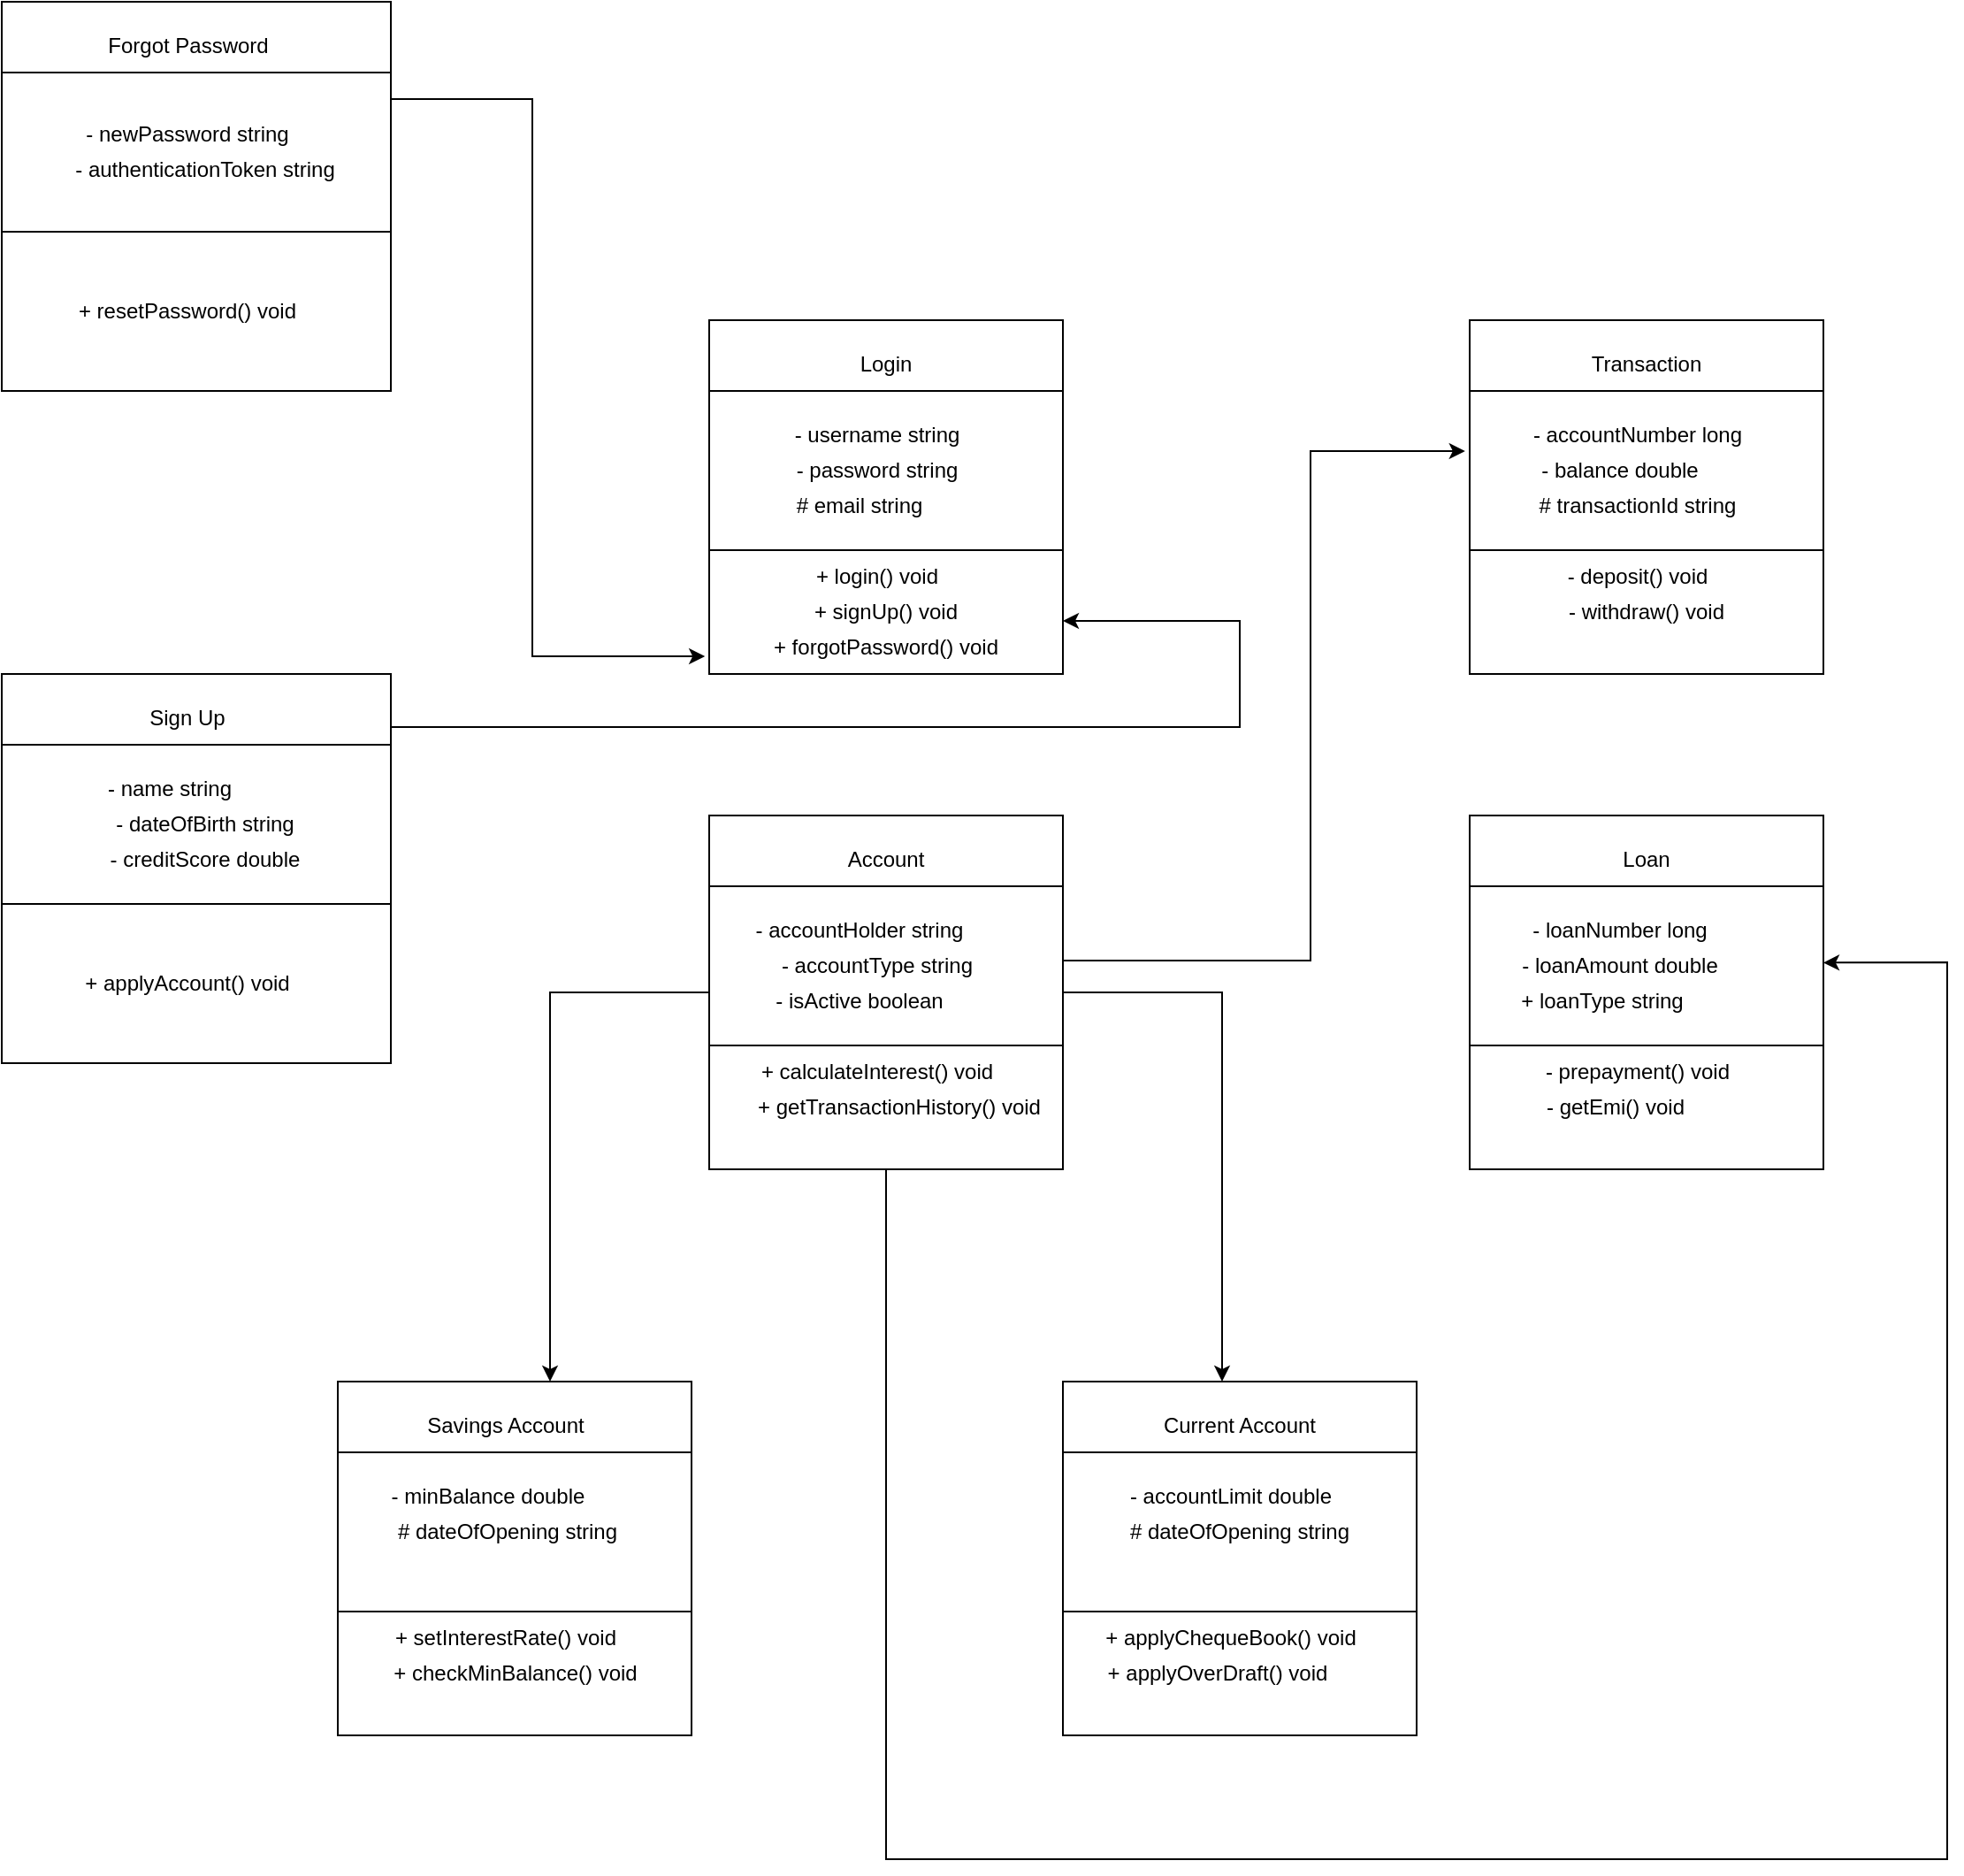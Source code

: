 <mxfile version="24.0.7" type="github">
  <diagram name="Page-1" id="hrOOy4sgIWOlT0UUeVAK">
    <mxGraphModel dx="2591" dy="2262" grid="1" gridSize="10" guides="1" tooltips="1" connect="1" arrows="1" fold="1" page="1" pageScale="1" pageWidth="827" pageHeight="1169" math="0" shadow="0">
      <root>
        <mxCell id="0" />
        <mxCell id="1" parent="0" />
        <mxCell id="6ZVfJgedg7jauPBtiu2V-1" value="" style="whiteSpace=wrap;html=1;aspect=fixed;" vertex="1" parent="1">
          <mxGeometry x="100" y="80" width="200" height="200" as="geometry" />
        </mxCell>
        <mxCell id="6ZVfJgedg7jauPBtiu2V-2" value="" style="endArrow=none;html=1;rounded=0;exitX=0;exitY=0.5;exitDx=0;exitDy=0;entryX=1;entryY=0.5;entryDx=0;entryDy=0;" edge="1" parent="1">
          <mxGeometry width="50" height="50" relative="1" as="geometry">
            <mxPoint x="100" y="210" as="sourcePoint" />
            <mxPoint x="300" y="210" as="targetPoint" />
          </mxGeometry>
        </mxCell>
        <mxCell id="6ZVfJgedg7jauPBtiu2V-4" value="" style="endArrow=none;html=1;rounded=0;exitX=0;exitY=0.5;exitDx=0;exitDy=0;entryX=1;entryY=0.5;entryDx=0;entryDy=0;" edge="1" parent="1">
          <mxGeometry width="50" height="50" relative="1" as="geometry">
            <mxPoint x="100" y="120" as="sourcePoint" />
            <mxPoint x="300" y="120" as="targetPoint" />
          </mxGeometry>
        </mxCell>
        <mxCell id="6ZVfJgedg7jauPBtiu2V-6" value="Login" style="text;html=1;align=center;verticalAlign=middle;whiteSpace=wrap;rounded=0;" vertex="1" parent="1">
          <mxGeometry x="170" y="90" width="60" height="30" as="geometry" />
        </mxCell>
        <mxCell id="6ZVfJgedg7jauPBtiu2V-7" value="- username string" style="text;html=1;align=center;verticalAlign=middle;whiteSpace=wrap;rounded=0;" vertex="1" parent="1">
          <mxGeometry x="120" y="130" width="150" height="30" as="geometry" />
        </mxCell>
        <mxCell id="6ZVfJgedg7jauPBtiu2V-10" value="- password string" style="text;html=1;align=center;verticalAlign=middle;whiteSpace=wrap;rounded=0;" vertex="1" parent="1">
          <mxGeometry x="120" y="150" width="150" height="30" as="geometry" />
        </mxCell>
        <mxCell id="6ZVfJgedg7jauPBtiu2V-11" value="# email string" style="text;html=1;align=center;verticalAlign=middle;whiteSpace=wrap;rounded=0;" vertex="1" parent="1">
          <mxGeometry x="110" y="170" width="150" height="30" as="geometry" />
        </mxCell>
        <mxCell id="6ZVfJgedg7jauPBtiu2V-12" value="+ login() void" style="text;html=1;align=center;verticalAlign=middle;whiteSpace=wrap;rounded=0;" vertex="1" parent="1">
          <mxGeometry x="120" y="210" width="150" height="30" as="geometry" />
        </mxCell>
        <mxCell id="6ZVfJgedg7jauPBtiu2V-13" value="+ signUp() void" style="text;html=1;align=center;verticalAlign=middle;whiteSpace=wrap;rounded=0;" vertex="1" parent="1">
          <mxGeometry x="125" y="230" width="150" height="30" as="geometry" />
        </mxCell>
        <mxCell id="6ZVfJgedg7jauPBtiu2V-34" value="+ forgotPassword() void" style="text;html=1;align=center;verticalAlign=middle;whiteSpace=wrap;rounded=0;" vertex="1" parent="1">
          <mxGeometry x="125" y="250" width="150" height="30" as="geometry" />
        </mxCell>
        <mxCell id="6ZVfJgedg7jauPBtiu2V-38" value="" style="whiteSpace=wrap;html=1;aspect=fixed;" vertex="1" parent="1">
          <mxGeometry x="530" y="80" width="200" height="200" as="geometry" />
        </mxCell>
        <mxCell id="6ZVfJgedg7jauPBtiu2V-39" value="" style="endArrow=none;html=1;rounded=0;exitX=0;exitY=0.5;exitDx=0;exitDy=0;entryX=1;entryY=0.5;entryDx=0;entryDy=0;" edge="1" parent="1">
          <mxGeometry width="50" height="50" relative="1" as="geometry">
            <mxPoint x="530" y="210" as="sourcePoint" />
            <mxPoint x="730" y="210" as="targetPoint" />
          </mxGeometry>
        </mxCell>
        <mxCell id="6ZVfJgedg7jauPBtiu2V-40" value="" style="endArrow=none;html=1;rounded=0;exitX=0;exitY=0.5;exitDx=0;exitDy=0;entryX=1;entryY=0.5;entryDx=0;entryDy=0;" edge="1" parent="1">
          <mxGeometry width="50" height="50" relative="1" as="geometry">
            <mxPoint x="530" y="120" as="sourcePoint" />
            <mxPoint x="730" y="120" as="targetPoint" />
          </mxGeometry>
        </mxCell>
        <mxCell id="6ZVfJgedg7jauPBtiu2V-41" value="Transaction" style="text;html=1;align=center;verticalAlign=middle;whiteSpace=wrap;rounded=0;" vertex="1" parent="1">
          <mxGeometry x="600" y="90" width="60" height="30" as="geometry" />
        </mxCell>
        <mxCell id="6ZVfJgedg7jauPBtiu2V-42" value="- accountNumber long" style="text;html=1;align=center;verticalAlign=middle;whiteSpace=wrap;rounded=0;" vertex="1" parent="1">
          <mxGeometry x="550" y="130" width="150" height="30" as="geometry" />
        </mxCell>
        <mxCell id="6ZVfJgedg7jauPBtiu2V-43" value="- balance double" style="text;html=1;align=center;verticalAlign=middle;whiteSpace=wrap;rounded=0;" vertex="1" parent="1">
          <mxGeometry x="540" y="150" width="150" height="30" as="geometry" />
        </mxCell>
        <mxCell id="6ZVfJgedg7jauPBtiu2V-44" value="- deposit() void" style="text;html=1;align=center;verticalAlign=middle;whiteSpace=wrap;rounded=0;" vertex="1" parent="1">
          <mxGeometry x="550" y="210" width="150" height="30" as="geometry" />
        </mxCell>
        <mxCell id="6ZVfJgedg7jauPBtiu2V-45" value="- withdraw() void" style="text;html=1;align=center;verticalAlign=middle;whiteSpace=wrap;rounded=0;" vertex="1" parent="1">
          <mxGeometry x="555" y="230" width="150" height="30" as="geometry" />
        </mxCell>
        <mxCell id="6ZVfJgedg7jauPBtiu2V-46" value="# transactionId string" style="text;html=1;align=center;verticalAlign=middle;whiteSpace=wrap;rounded=0;" vertex="1" parent="1">
          <mxGeometry x="550" y="170" width="150" height="30" as="geometry" />
        </mxCell>
        <mxCell id="6ZVfJgedg7jauPBtiu2V-47" value="" style="whiteSpace=wrap;html=1;aspect=fixed;" vertex="1" parent="1">
          <mxGeometry x="100" y="360" width="200" height="200" as="geometry" />
        </mxCell>
        <mxCell id="6ZVfJgedg7jauPBtiu2V-48" value="" style="endArrow=none;html=1;rounded=0;exitX=0;exitY=0.5;exitDx=0;exitDy=0;entryX=1;entryY=0.5;entryDx=0;entryDy=0;" edge="1" parent="1">
          <mxGeometry width="50" height="50" relative="1" as="geometry">
            <mxPoint x="100" y="490" as="sourcePoint" />
            <mxPoint x="300" y="490" as="targetPoint" />
          </mxGeometry>
        </mxCell>
        <mxCell id="6ZVfJgedg7jauPBtiu2V-49" value="" style="endArrow=none;html=1;rounded=0;exitX=0;exitY=0.5;exitDx=0;exitDy=0;entryX=1;entryY=0.5;entryDx=0;entryDy=0;" edge="1" parent="1">
          <mxGeometry width="50" height="50" relative="1" as="geometry">
            <mxPoint x="100" y="400" as="sourcePoint" />
            <mxPoint x="300" y="400" as="targetPoint" />
          </mxGeometry>
        </mxCell>
        <mxCell id="6ZVfJgedg7jauPBtiu2V-50" value="Account" style="text;html=1;align=center;verticalAlign=middle;whiteSpace=wrap;rounded=0;" vertex="1" parent="1">
          <mxGeometry x="170" y="370" width="60" height="30" as="geometry" />
        </mxCell>
        <mxCell id="6ZVfJgedg7jauPBtiu2V-51" value="- accountType string" style="text;html=1;align=center;verticalAlign=middle;whiteSpace=wrap;rounded=0;" vertex="1" parent="1">
          <mxGeometry x="120" y="430" width="150" height="30" as="geometry" />
        </mxCell>
        <mxCell id="6ZVfJgedg7jauPBtiu2V-52" value="- isActive boolean" style="text;html=1;align=center;verticalAlign=middle;whiteSpace=wrap;rounded=0;" vertex="1" parent="1">
          <mxGeometry x="110" y="450" width="150" height="30" as="geometry" />
        </mxCell>
        <mxCell id="6ZVfJgedg7jauPBtiu2V-53" value="+ calculateInterest() void" style="text;html=1;align=center;verticalAlign=middle;whiteSpace=wrap;rounded=0;" vertex="1" parent="1">
          <mxGeometry x="120" y="490" width="150" height="30" as="geometry" />
        </mxCell>
        <mxCell id="6ZVfJgedg7jauPBtiu2V-54" value="+ getTransactionHistory() void" style="text;html=1;align=center;verticalAlign=middle;whiteSpace=wrap;rounded=0;" vertex="1" parent="1">
          <mxGeometry x="125" y="510" width="165" height="30" as="geometry" />
        </mxCell>
        <mxCell id="6ZVfJgedg7jauPBtiu2V-56" value="- accountHolder string" style="text;html=1;align=center;verticalAlign=middle;whiteSpace=wrap;rounded=0;" vertex="1" parent="1">
          <mxGeometry x="110" y="410" width="150" height="30" as="geometry" />
        </mxCell>
        <mxCell id="6ZVfJgedg7jauPBtiu2V-58" value="" style="whiteSpace=wrap;html=1;aspect=fixed;" vertex="1" parent="1">
          <mxGeometry x="530" y="360" width="200" height="200" as="geometry" />
        </mxCell>
        <mxCell id="6ZVfJgedg7jauPBtiu2V-59" value="" style="endArrow=none;html=1;rounded=0;exitX=0;exitY=0.5;exitDx=0;exitDy=0;entryX=1;entryY=0.5;entryDx=0;entryDy=0;" edge="1" parent="1">
          <mxGeometry width="50" height="50" relative="1" as="geometry">
            <mxPoint x="530" y="490" as="sourcePoint" />
            <mxPoint x="730" y="490" as="targetPoint" />
          </mxGeometry>
        </mxCell>
        <mxCell id="6ZVfJgedg7jauPBtiu2V-60" value="" style="endArrow=none;html=1;rounded=0;exitX=0;exitY=0.5;exitDx=0;exitDy=0;entryX=1;entryY=0.5;entryDx=0;entryDy=0;" edge="1" parent="1">
          <mxGeometry width="50" height="50" relative="1" as="geometry">
            <mxPoint x="530" y="400" as="sourcePoint" />
            <mxPoint x="730" y="400" as="targetPoint" />
          </mxGeometry>
        </mxCell>
        <mxCell id="6ZVfJgedg7jauPBtiu2V-61" value="Loan" style="text;html=1;align=center;verticalAlign=middle;whiteSpace=wrap;rounded=0;" vertex="1" parent="1">
          <mxGeometry x="600" y="370" width="60" height="30" as="geometry" />
        </mxCell>
        <mxCell id="6ZVfJgedg7jauPBtiu2V-62" value="- loanAmount double" style="text;html=1;align=center;verticalAlign=middle;whiteSpace=wrap;rounded=0;" vertex="1" parent="1">
          <mxGeometry x="540" y="430" width="150" height="30" as="geometry" />
        </mxCell>
        <mxCell id="6ZVfJgedg7jauPBtiu2V-63" value="+ loanType string" style="text;html=1;align=center;verticalAlign=middle;whiteSpace=wrap;rounded=0;" vertex="1" parent="1">
          <mxGeometry x="530" y="450" width="150" height="30" as="geometry" />
        </mxCell>
        <mxCell id="6ZVfJgedg7jauPBtiu2V-64" value="- prepayment() void" style="text;html=1;align=center;verticalAlign=middle;whiteSpace=wrap;rounded=0;" vertex="1" parent="1">
          <mxGeometry x="550" y="490" width="150" height="30" as="geometry" />
        </mxCell>
        <mxCell id="6ZVfJgedg7jauPBtiu2V-65" value="- getEmi() void" style="text;html=1;align=center;verticalAlign=middle;whiteSpace=wrap;rounded=0;" vertex="1" parent="1">
          <mxGeometry x="530" y="510" width="165" height="30" as="geometry" />
        </mxCell>
        <mxCell id="6ZVfJgedg7jauPBtiu2V-66" value="- loanNumber long" style="text;html=1;align=center;verticalAlign=middle;whiteSpace=wrap;rounded=0;" vertex="1" parent="1">
          <mxGeometry x="540" y="410" width="150" height="30" as="geometry" />
        </mxCell>
        <mxCell id="6ZVfJgedg7jauPBtiu2V-68" value="" style="whiteSpace=wrap;html=1;aspect=fixed;" vertex="1" parent="1">
          <mxGeometry x="-110" y="680" width="200" height="200" as="geometry" />
        </mxCell>
        <mxCell id="6ZVfJgedg7jauPBtiu2V-69" value="" style="endArrow=none;html=1;rounded=0;exitX=0;exitY=0.5;exitDx=0;exitDy=0;entryX=1;entryY=0.5;entryDx=0;entryDy=0;" edge="1" parent="1">
          <mxGeometry width="50" height="50" relative="1" as="geometry">
            <mxPoint x="-110" y="810" as="sourcePoint" />
            <mxPoint x="90" y="810" as="targetPoint" />
          </mxGeometry>
        </mxCell>
        <mxCell id="6ZVfJgedg7jauPBtiu2V-70" value="" style="endArrow=none;html=1;rounded=0;exitX=0;exitY=0.5;exitDx=0;exitDy=0;entryX=1;entryY=0.5;entryDx=0;entryDy=0;" edge="1" parent="1">
          <mxGeometry width="50" height="50" relative="1" as="geometry">
            <mxPoint x="-110" y="720" as="sourcePoint" />
            <mxPoint x="90" y="720" as="targetPoint" />
          </mxGeometry>
        </mxCell>
        <mxCell id="6ZVfJgedg7jauPBtiu2V-71" value="Savings Account" style="text;html=1;align=center;verticalAlign=middle;whiteSpace=wrap;rounded=0;" vertex="1" parent="1">
          <mxGeometry x="-65" y="690" width="100" height="30" as="geometry" />
        </mxCell>
        <mxCell id="6ZVfJgedg7jauPBtiu2V-72" value="# dateOfOpening string" style="text;html=1;align=center;verticalAlign=middle;whiteSpace=wrap;rounded=0;" vertex="1" parent="1">
          <mxGeometry x="-89" y="750" width="150" height="30" as="geometry" />
        </mxCell>
        <mxCell id="6ZVfJgedg7jauPBtiu2V-74" value="+ setInterestRate() void" style="text;html=1;align=center;verticalAlign=middle;whiteSpace=wrap;rounded=0;" vertex="1" parent="1">
          <mxGeometry x="-90" y="810" width="150" height="30" as="geometry" />
        </mxCell>
        <mxCell id="6ZVfJgedg7jauPBtiu2V-75" value="+ checkMinBalance() void" style="text;html=1;align=center;verticalAlign=middle;whiteSpace=wrap;rounded=0;" vertex="1" parent="1">
          <mxGeometry x="-92.5" y="830" width="165" height="30" as="geometry" />
        </mxCell>
        <mxCell id="6ZVfJgedg7jauPBtiu2V-76" value="- minBalance double" style="text;html=1;align=center;verticalAlign=middle;whiteSpace=wrap;rounded=0;" vertex="1" parent="1">
          <mxGeometry x="-100" y="730" width="150" height="30" as="geometry" />
        </mxCell>
        <mxCell id="6ZVfJgedg7jauPBtiu2V-77" value="" style="whiteSpace=wrap;html=1;aspect=fixed;" vertex="1" parent="1">
          <mxGeometry x="300" y="680" width="200" height="200" as="geometry" />
        </mxCell>
        <mxCell id="6ZVfJgedg7jauPBtiu2V-78" value="" style="endArrow=none;html=1;rounded=0;exitX=0;exitY=0.5;exitDx=0;exitDy=0;entryX=1;entryY=0.5;entryDx=0;entryDy=0;" edge="1" parent="1">
          <mxGeometry width="50" height="50" relative="1" as="geometry">
            <mxPoint x="300" y="810" as="sourcePoint" />
            <mxPoint x="500" y="810" as="targetPoint" />
          </mxGeometry>
        </mxCell>
        <mxCell id="6ZVfJgedg7jauPBtiu2V-79" value="" style="endArrow=none;html=1;rounded=0;exitX=0;exitY=0.5;exitDx=0;exitDy=0;entryX=1;entryY=0.5;entryDx=0;entryDy=0;" edge="1" parent="1">
          <mxGeometry width="50" height="50" relative="1" as="geometry">
            <mxPoint x="300" y="720" as="sourcePoint" />
            <mxPoint x="500" y="720" as="targetPoint" />
          </mxGeometry>
        </mxCell>
        <mxCell id="6ZVfJgedg7jauPBtiu2V-80" value="Current Account" style="text;html=1;align=center;verticalAlign=middle;whiteSpace=wrap;rounded=0;" vertex="1" parent="1">
          <mxGeometry x="355" y="690" width="90" height="30" as="geometry" />
        </mxCell>
        <mxCell id="6ZVfJgedg7jauPBtiu2V-81" value="# dateOfOpening string" style="text;html=1;align=center;verticalAlign=middle;whiteSpace=wrap;rounded=0;" vertex="1" parent="1">
          <mxGeometry x="325" y="750" width="150" height="30" as="geometry" />
        </mxCell>
        <mxCell id="6ZVfJgedg7jauPBtiu2V-83" value="+ applyChequeBook() void" style="text;html=1;align=center;verticalAlign=middle;whiteSpace=wrap;rounded=0;" vertex="1" parent="1">
          <mxGeometry x="320" y="810" width="150" height="30" as="geometry" />
        </mxCell>
        <mxCell id="6ZVfJgedg7jauPBtiu2V-84" value="+ applyOverDraft() void" style="text;html=1;align=center;verticalAlign=middle;whiteSpace=wrap;rounded=0;" vertex="1" parent="1">
          <mxGeometry x="305" y="830" width="165" height="30" as="geometry" />
        </mxCell>
        <mxCell id="6ZVfJgedg7jauPBtiu2V-85" value="- accountLimit double" style="text;html=1;align=center;verticalAlign=middle;whiteSpace=wrap;rounded=0;" vertex="1" parent="1">
          <mxGeometry x="320" y="730" width="150" height="30" as="geometry" />
        </mxCell>
        <mxCell id="6ZVfJgedg7jauPBtiu2V-99" value="" style="whiteSpace=wrap;html=1;aspect=fixed;" vertex="1" parent="1">
          <mxGeometry x="-300" y="280" width="220" height="220" as="geometry" />
        </mxCell>
        <mxCell id="6ZVfJgedg7jauPBtiu2V-100" value="" style="endArrow=none;html=1;rounded=0;exitX=0;exitY=0.5;exitDx=0;exitDy=0;" edge="1" parent="1">
          <mxGeometry width="50" height="50" relative="1" as="geometry">
            <mxPoint x="-300" y="410" as="sourcePoint" />
            <mxPoint x="-80" y="410" as="targetPoint" />
          </mxGeometry>
        </mxCell>
        <mxCell id="6ZVfJgedg7jauPBtiu2V-101" value="" style="endArrow=none;html=1;rounded=0;exitX=0;exitY=0.5;exitDx=0;exitDy=0;" edge="1" parent="1">
          <mxGeometry width="50" height="50" relative="1" as="geometry">
            <mxPoint x="-300" y="320" as="sourcePoint" />
            <mxPoint x="-80" y="320" as="targetPoint" />
          </mxGeometry>
        </mxCell>
        <mxCell id="6ZVfJgedg7jauPBtiu2V-102" value="Sign Up" style="text;html=1;align=center;verticalAlign=middle;whiteSpace=wrap;rounded=0;" vertex="1" parent="1">
          <mxGeometry x="-225" y="290" width="60" height="30" as="geometry" />
        </mxCell>
        <mxCell id="6ZVfJgedg7jauPBtiu2V-103" value="- name string" style="text;html=1;align=center;verticalAlign=middle;whiteSpace=wrap;rounded=0;" vertex="1" parent="1">
          <mxGeometry x="-280" y="330" width="150" height="30" as="geometry" />
        </mxCell>
        <mxCell id="6ZVfJgedg7jauPBtiu2V-104" value="- dateOfBirth string" style="text;html=1;align=center;verticalAlign=middle;whiteSpace=wrap;rounded=0;" vertex="1" parent="1">
          <mxGeometry x="-260" y="350" width="150" height="30" as="geometry" />
        </mxCell>
        <mxCell id="6ZVfJgedg7jauPBtiu2V-105" value="- creditScore double" style="text;html=1;align=center;verticalAlign=middle;whiteSpace=wrap;rounded=0;" vertex="1" parent="1">
          <mxGeometry x="-260" y="370" width="150" height="30" as="geometry" />
        </mxCell>
        <mxCell id="6ZVfJgedg7jauPBtiu2V-107" value="+ applyAccount() void" style="text;html=1;align=center;verticalAlign=middle;whiteSpace=wrap;rounded=0;" vertex="1" parent="1">
          <mxGeometry x="-270" y="440" width="150" height="30" as="geometry" />
        </mxCell>
        <mxCell id="6ZVfJgedg7jauPBtiu2V-109" value="" style="whiteSpace=wrap;html=1;aspect=fixed;" vertex="1" parent="1">
          <mxGeometry x="-300" y="-100" width="220" height="220" as="geometry" />
        </mxCell>
        <mxCell id="6ZVfJgedg7jauPBtiu2V-110" value="" style="endArrow=none;html=1;rounded=0;exitX=0;exitY=0.5;exitDx=0;exitDy=0;" edge="1" parent="1">
          <mxGeometry width="50" height="50" relative="1" as="geometry">
            <mxPoint x="-300" y="30" as="sourcePoint" />
            <mxPoint x="-80" y="30" as="targetPoint" />
          </mxGeometry>
        </mxCell>
        <mxCell id="6ZVfJgedg7jauPBtiu2V-111" value="" style="endArrow=none;html=1;rounded=0;exitX=0;exitY=0.5;exitDx=0;exitDy=0;" edge="1" parent="1">
          <mxGeometry width="50" height="50" relative="1" as="geometry">
            <mxPoint x="-300" y="-60" as="sourcePoint" />
            <mxPoint x="-80" y="-60" as="targetPoint" />
          </mxGeometry>
        </mxCell>
        <mxCell id="6ZVfJgedg7jauPBtiu2V-112" value="Forgot Password" style="text;html=1;align=center;verticalAlign=middle;whiteSpace=wrap;rounded=0;" vertex="1" parent="1">
          <mxGeometry x="-242.5" y="-90" width="95" height="30" as="geometry" />
        </mxCell>
        <mxCell id="6ZVfJgedg7jauPBtiu2V-113" value="- newPassword string" style="text;html=1;align=center;verticalAlign=middle;whiteSpace=wrap;rounded=0;" vertex="1" parent="1">
          <mxGeometry x="-270" y="-40" width="150" height="30" as="geometry" />
        </mxCell>
        <mxCell id="6ZVfJgedg7jauPBtiu2V-114" value="- authenticationToken string" style="text;html=1;align=center;verticalAlign=middle;whiteSpace=wrap;rounded=0;" vertex="1" parent="1">
          <mxGeometry x="-260" y="-20" width="150" height="30" as="geometry" />
        </mxCell>
        <mxCell id="6ZVfJgedg7jauPBtiu2V-116" value="+ resetPassword() void" style="text;html=1;align=center;verticalAlign=middle;whiteSpace=wrap;rounded=0;" vertex="1" parent="1">
          <mxGeometry x="-270" y="60" width="150" height="30" as="geometry" />
        </mxCell>
        <mxCell id="6ZVfJgedg7jauPBtiu2V-117" value="" style="endArrow=classic;html=1;rounded=0;exitX=1;exitY=0.25;exitDx=0;exitDy=0;entryX=-0.012;entryY=0.95;entryDx=0;entryDy=0;entryPerimeter=0;" edge="1" parent="1" source="6ZVfJgedg7jauPBtiu2V-109" target="6ZVfJgedg7jauPBtiu2V-1">
          <mxGeometry width="50" height="50" relative="1" as="geometry">
            <mxPoint x="100" y="430" as="sourcePoint" />
            <mxPoint x="80" y="250" as="targetPoint" />
            <Array as="points">
              <mxPoint y="-45" />
              <mxPoint y="270" />
              <mxPoint x="50" y="270" />
            </Array>
          </mxGeometry>
        </mxCell>
        <mxCell id="6ZVfJgedg7jauPBtiu2V-118" value="" style="endArrow=classic;html=1;rounded=0;" edge="1" parent="1">
          <mxGeometry width="50" height="50" relative="1" as="geometry">
            <mxPoint x="-80" y="310" as="sourcePoint" />
            <mxPoint x="300" y="250" as="targetPoint" />
            <Array as="points">
              <mxPoint x="400" y="310" />
              <mxPoint x="400" y="250" />
            </Array>
          </mxGeometry>
        </mxCell>
        <mxCell id="6ZVfJgedg7jauPBtiu2V-119" value="" style="endArrow=classic;html=1;rounded=0;entryX=-0.013;entryY=0.37;entryDx=0;entryDy=0;entryPerimeter=0;" edge="1" parent="1" target="6ZVfJgedg7jauPBtiu2V-38">
          <mxGeometry width="50" height="50" relative="1" as="geometry">
            <mxPoint x="300" y="442" as="sourcePoint" />
            <mxPoint x="430" y="160" as="targetPoint" />
            <Array as="points">
              <mxPoint x="440" y="442" />
              <mxPoint x="440" y="154" />
            </Array>
          </mxGeometry>
        </mxCell>
        <mxCell id="6ZVfJgedg7jauPBtiu2V-120" value="" style="endArrow=classic;html=1;rounded=0;exitX=0;exitY=0.5;exitDx=0;exitDy=0;" edge="1" parent="1" source="6ZVfJgedg7jauPBtiu2V-47">
          <mxGeometry width="50" height="50" relative="1" as="geometry">
            <mxPoint x="270" y="520" as="sourcePoint" />
            <mxPoint x="10" y="680" as="targetPoint" />
            <Array as="points">
              <mxPoint x="10" y="460" />
            </Array>
          </mxGeometry>
        </mxCell>
        <mxCell id="6ZVfJgedg7jauPBtiu2V-121" value="" style="endArrow=classic;html=1;rounded=0;exitX=1;exitY=0.5;exitDx=0;exitDy=0;entryX=0.45;entryY=0;entryDx=0;entryDy=0;entryPerimeter=0;" edge="1" parent="1" source="6ZVfJgedg7jauPBtiu2V-47" target="6ZVfJgedg7jauPBtiu2V-77">
          <mxGeometry width="50" height="50" relative="1" as="geometry">
            <mxPoint x="110" y="470" as="sourcePoint" />
            <mxPoint x="390" y="670" as="targetPoint" />
            <Array as="points">
              <mxPoint x="390" y="460" />
            </Array>
          </mxGeometry>
        </mxCell>
        <mxCell id="6ZVfJgedg7jauPBtiu2V-122" value="" style="endArrow=classic;html=1;rounded=0;exitX=0.5;exitY=1;exitDx=0;exitDy=0;entryX=1;entryY=0.416;entryDx=0;entryDy=0;entryPerimeter=0;" edge="1" parent="1" source="6ZVfJgedg7jauPBtiu2V-47" target="6ZVfJgedg7jauPBtiu2V-58">
          <mxGeometry width="50" height="50" relative="1" as="geometry">
            <mxPoint x="210" y="770" as="sourcePoint" />
            <mxPoint x="750" y="600" as="targetPoint" />
            <Array as="points">
              <mxPoint x="200" y="950" />
              <mxPoint x="800" y="950" />
              <mxPoint x="800" y="760" />
              <mxPoint x="800" y="443" />
            </Array>
          </mxGeometry>
        </mxCell>
      </root>
    </mxGraphModel>
  </diagram>
</mxfile>
